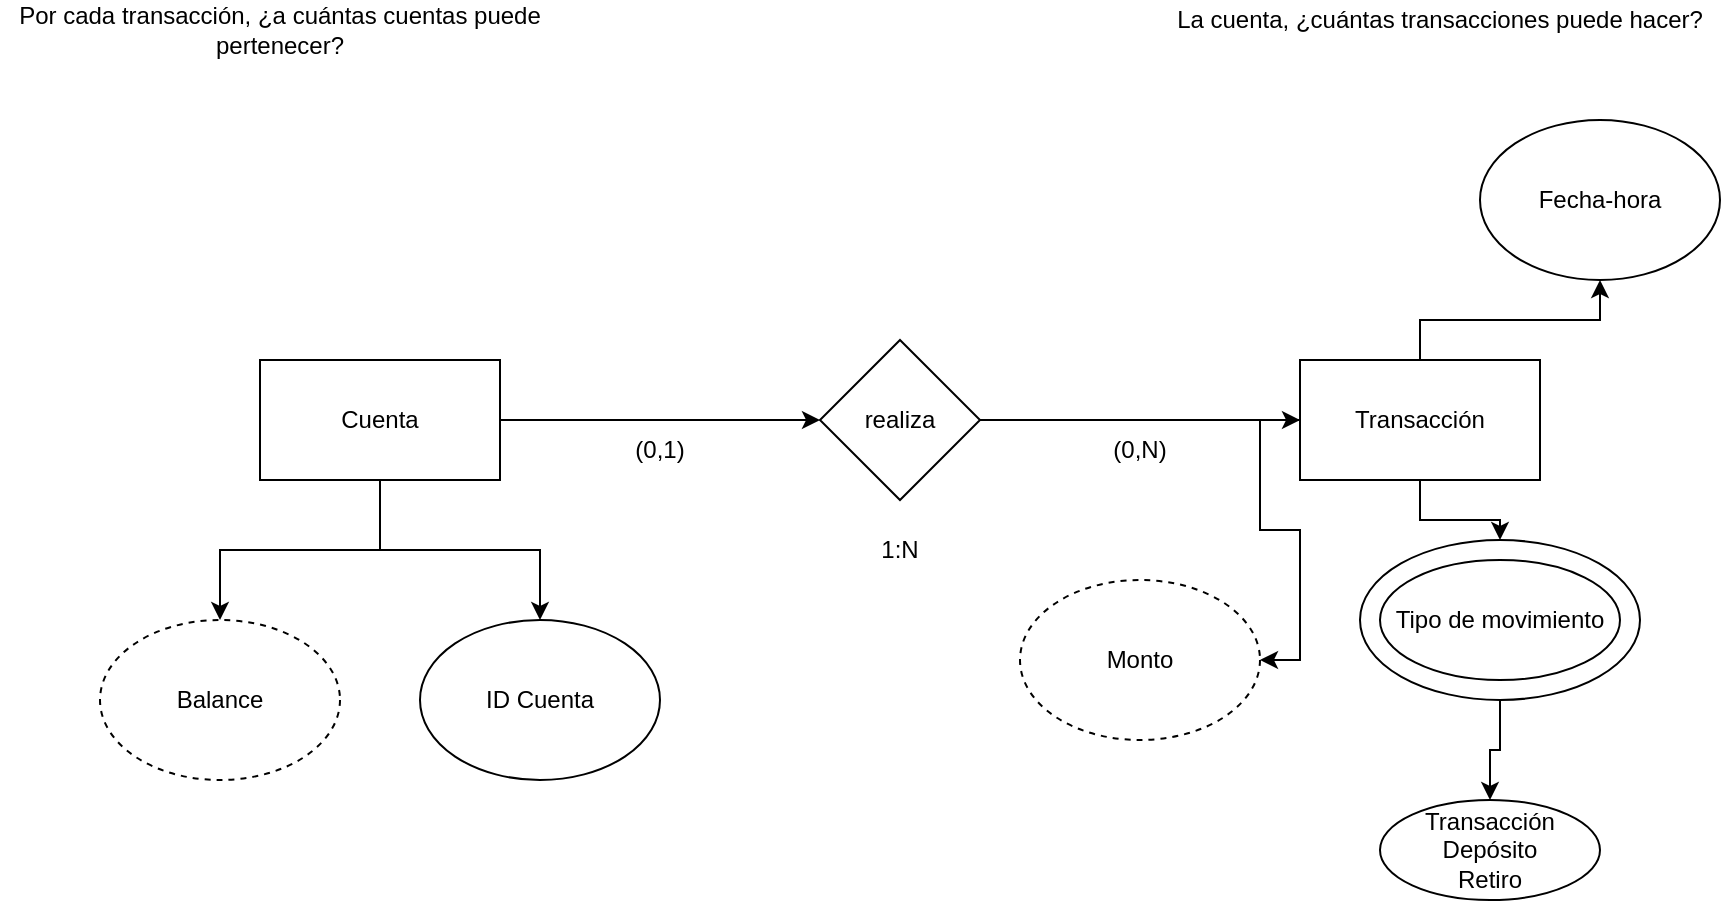 <mxfile version="24.0.4" type="github">
  <diagram name="Page-1" id="LWREfx1xCxrgB_Nrb1qT">
    <mxGraphModel dx="1900" dy="557" grid="1" gridSize="10" guides="1" tooltips="1" connect="1" arrows="1" fold="1" page="1" pageScale="1" pageWidth="850" pageHeight="1100" math="0" shadow="0">
      <root>
        <mxCell id="0" />
        <mxCell id="1" parent="0" />
        <mxCell id="_e23UcnNAQQp3FzhX0jz-6" style="edgeStyle=orthogonalEdgeStyle;rounded=0;orthogonalLoop=1;jettySize=auto;html=1;entryX=0;entryY=0.5;entryDx=0;entryDy=0;" edge="1" parent="1" source="_e23UcnNAQQp3FzhX0jz-1" target="_e23UcnNAQQp3FzhX0jz-3">
          <mxGeometry relative="1" as="geometry" />
        </mxCell>
        <mxCell id="_e23UcnNAQQp3FzhX0jz-1" value="realiza" style="rhombus;whiteSpace=wrap;html=1;" vertex="1" parent="1">
          <mxGeometry x="400" y="200" width="80" height="80" as="geometry" />
        </mxCell>
        <mxCell id="_e23UcnNAQQp3FzhX0jz-4" style="edgeStyle=orthogonalEdgeStyle;rounded=0;orthogonalLoop=1;jettySize=auto;html=1;entryX=0;entryY=0.5;entryDx=0;entryDy=0;" edge="1" parent="1" source="_e23UcnNAQQp3FzhX0jz-2" target="_e23UcnNAQQp3FzhX0jz-1">
          <mxGeometry relative="1" as="geometry" />
        </mxCell>
        <mxCell id="_e23UcnNAQQp3FzhX0jz-8" style="edgeStyle=orthogonalEdgeStyle;rounded=0;orthogonalLoop=1;jettySize=auto;html=1;entryX=0.5;entryY=0;entryDx=0;entryDy=0;" edge="1" parent="1" source="_e23UcnNAQQp3FzhX0jz-2" target="_e23UcnNAQQp3FzhX0jz-7">
          <mxGeometry relative="1" as="geometry" />
        </mxCell>
        <mxCell id="_e23UcnNAQQp3FzhX0jz-10" style="edgeStyle=orthogonalEdgeStyle;rounded=0;orthogonalLoop=1;jettySize=auto;html=1;entryX=0.5;entryY=0;entryDx=0;entryDy=0;" edge="1" parent="1" source="_e23UcnNAQQp3FzhX0jz-2" target="_e23UcnNAQQp3FzhX0jz-9">
          <mxGeometry relative="1" as="geometry" />
        </mxCell>
        <mxCell id="_e23UcnNAQQp3FzhX0jz-2" value="Cuenta" style="rounded=0;whiteSpace=wrap;html=1;" vertex="1" parent="1">
          <mxGeometry x="120" y="210" width="120" height="60" as="geometry" />
        </mxCell>
        <mxCell id="_e23UcnNAQQp3FzhX0jz-14" style="edgeStyle=orthogonalEdgeStyle;rounded=0;orthogonalLoop=1;jettySize=auto;html=1;" edge="1" parent="1" source="_e23UcnNAQQp3FzhX0jz-3" target="_e23UcnNAQQp3FzhX0jz-13">
          <mxGeometry relative="1" as="geometry" />
        </mxCell>
        <mxCell id="_e23UcnNAQQp3FzhX0jz-18" style="edgeStyle=orthogonalEdgeStyle;rounded=0;orthogonalLoop=1;jettySize=auto;html=1;entryX=0.5;entryY=0;entryDx=0;entryDy=0;" edge="1" parent="1" source="_e23UcnNAQQp3FzhX0jz-3" target="_e23UcnNAQQp3FzhX0jz-17">
          <mxGeometry relative="1" as="geometry" />
        </mxCell>
        <mxCell id="_e23UcnNAQQp3FzhX0jz-23" style="edgeStyle=orthogonalEdgeStyle;rounded=0;orthogonalLoop=1;jettySize=auto;html=1;entryX=1;entryY=0.5;entryDx=0;entryDy=0;" edge="1" parent="1" source="_e23UcnNAQQp3FzhX0jz-3" target="_e23UcnNAQQp3FzhX0jz-22">
          <mxGeometry relative="1" as="geometry" />
        </mxCell>
        <mxCell id="_e23UcnNAQQp3FzhX0jz-3" value="Transacción" style="rounded=0;whiteSpace=wrap;html=1;" vertex="1" parent="1">
          <mxGeometry x="640" y="210" width="120" height="60" as="geometry" />
        </mxCell>
        <mxCell id="_e23UcnNAQQp3FzhX0jz-7" value="ID Cuenta" style="ellipse;whiteSpace=wrap;html=1;" vertex="1" parent="1">
          <mxGeometry x="200" y="340" width="120" height="80" as="geometry" />
        </mxCell>
        <mxCell id="_e23UcnNAQQp3FzhX0jz-9" value="Balance" style="ellipse;whiteSpace=wrap;html=1;dashed=1;" vertex="1" parent="1">
          <mxGeometry x="40" y="340" width="120" height="80" as="geometry" />
        </mxCell>
        <mxCell id="_e23UcnNAQQp3FzhX0jz-11" value="1:N" style="text;html=1;align=center;verticalAlign=middle;whiteSpace=wrap;rounded=0;" vertex="1" parent="1">
          <mxGeometry x="410" y="290" width="60" height="30" as="geometry" />
        </mxCell>
        <mxCell id="_e23UcnNAQQp3FzhX0jz-12" value="(0,1)" style="text;html=1;align=center;verticalAlign=middle;whiteSpace=wrap;rounded=0;" vertex="1" parent="1">
          <mxGeometry x="290" y="240" width="60" height="30" as="geometry" />
        </mxCell>
        <mxCell id="_e23UcnNAQQp3FzhX0jz-13" value="Fecha-hora" style="ellipse;whiteSpace=wrap;html=1;" vertex="1" parent="1">
          <mxGeometry x="730" y="90" width="120" height="80" as="geometry" />
        </mxCell>
        <mxCell id="_e23UcnNAQQp3FzhX0jz-21" style="edgeStyle=orthogonalEdgeStyle;rounded=0;orthogonalLoop=1;jettySize=auto;html=1;entryX=0.5;entryY=0;entryDx=0;entryDy=0;" edge="1" parent="1" source="_e23UcnNAQQp3FzhX0jz-17" target="_e23UcnNAQQp3FzhX0jz-19">
          <mxGeometry relative="1" as="geometry" />
        </mxCell>
        <mxCell id="_e23UcnNAQQp3FzhX0jz-17" value="Tipo de movimiento" style="ellipse;whiteSpace=wrap;html=1;" vertex="1" parent="1">
          <mxGeometry x="670" y="300" width="140" height="80" as="geometry" />
        </mxCell>
        <mxCell id="_e23UcnNAQQp3FzhX0jz-15" value="" style="ellipse;whiteSpace=wrap;html=1;fillColor=none;" vertex="1" parent="1">
          <mxGeometry x="680" y="310" width="120" height="60" as="geometry" />
        </mxCell>
        <mxCell id="_e23UcnNAQQp3FzhX0jz-19" value="Transacción&lt;div&gt;Depósito&lt;/div&gt;&lt;div&gt;Retiro&lt;/div&gt;" style="ellipse;whiteSpace=wrap;html=1;" vertex="1" parent="1">
          <mxGeometry x="680" y="430" width="110" height="50" as="geometry" />
        </mxCell>
        <mxCell id="_e23UcnNAQQp3FzhX0jz-22" value="Monto" style="ellipse;whiteSpace=wrap;html=1;dashed=1;" vertex="1" parent="1">
          <mxGeometry x="500" y="320" width="120" height="80" as="geometry" />
        </mxCell>
        <mxCell id="_e23UcnNAQQp3FzhX0jz-24" value="(0,N)" style="text;html=1;align=center;verticalAlign=middle;whiteSpace=wrap;rounded=0;" vertex="1" parent="1">
          <mxGeometry x="530" y="240" width="60" height="30" as="geometry" />
        </mxCell>
        <mxCell id="_e23UcnNAQQp3FzhX0jz-27" value="La cuenta, ¿cuántas transacciones puede hacer?" style="text;html=1;align=center;verticalAlign=middle;whiteSpace=wrap;rounded=0;" vertex="1" parent="1">
          <mxGeometry x="570" y="30" width="280" height="20" as="geometry" />
        </mxCell>
        <mxCell id="_e23UcnNAQQp3FzhX0jz-29" value="Por cada transacción, ¿a cuántas cuentas puede pertenecer?" style="text;html=1;align=center;verticalAlign=middle;whiteSpace=wrap;rounded=0;" vertex="1" parent="1">
          <mxGeometry x="-10" y="30" width="280" height="30" as="geometry" />
        </mxCell>
      </root>
    </mxGraphModel>
  </diagram>
</mxfile>

